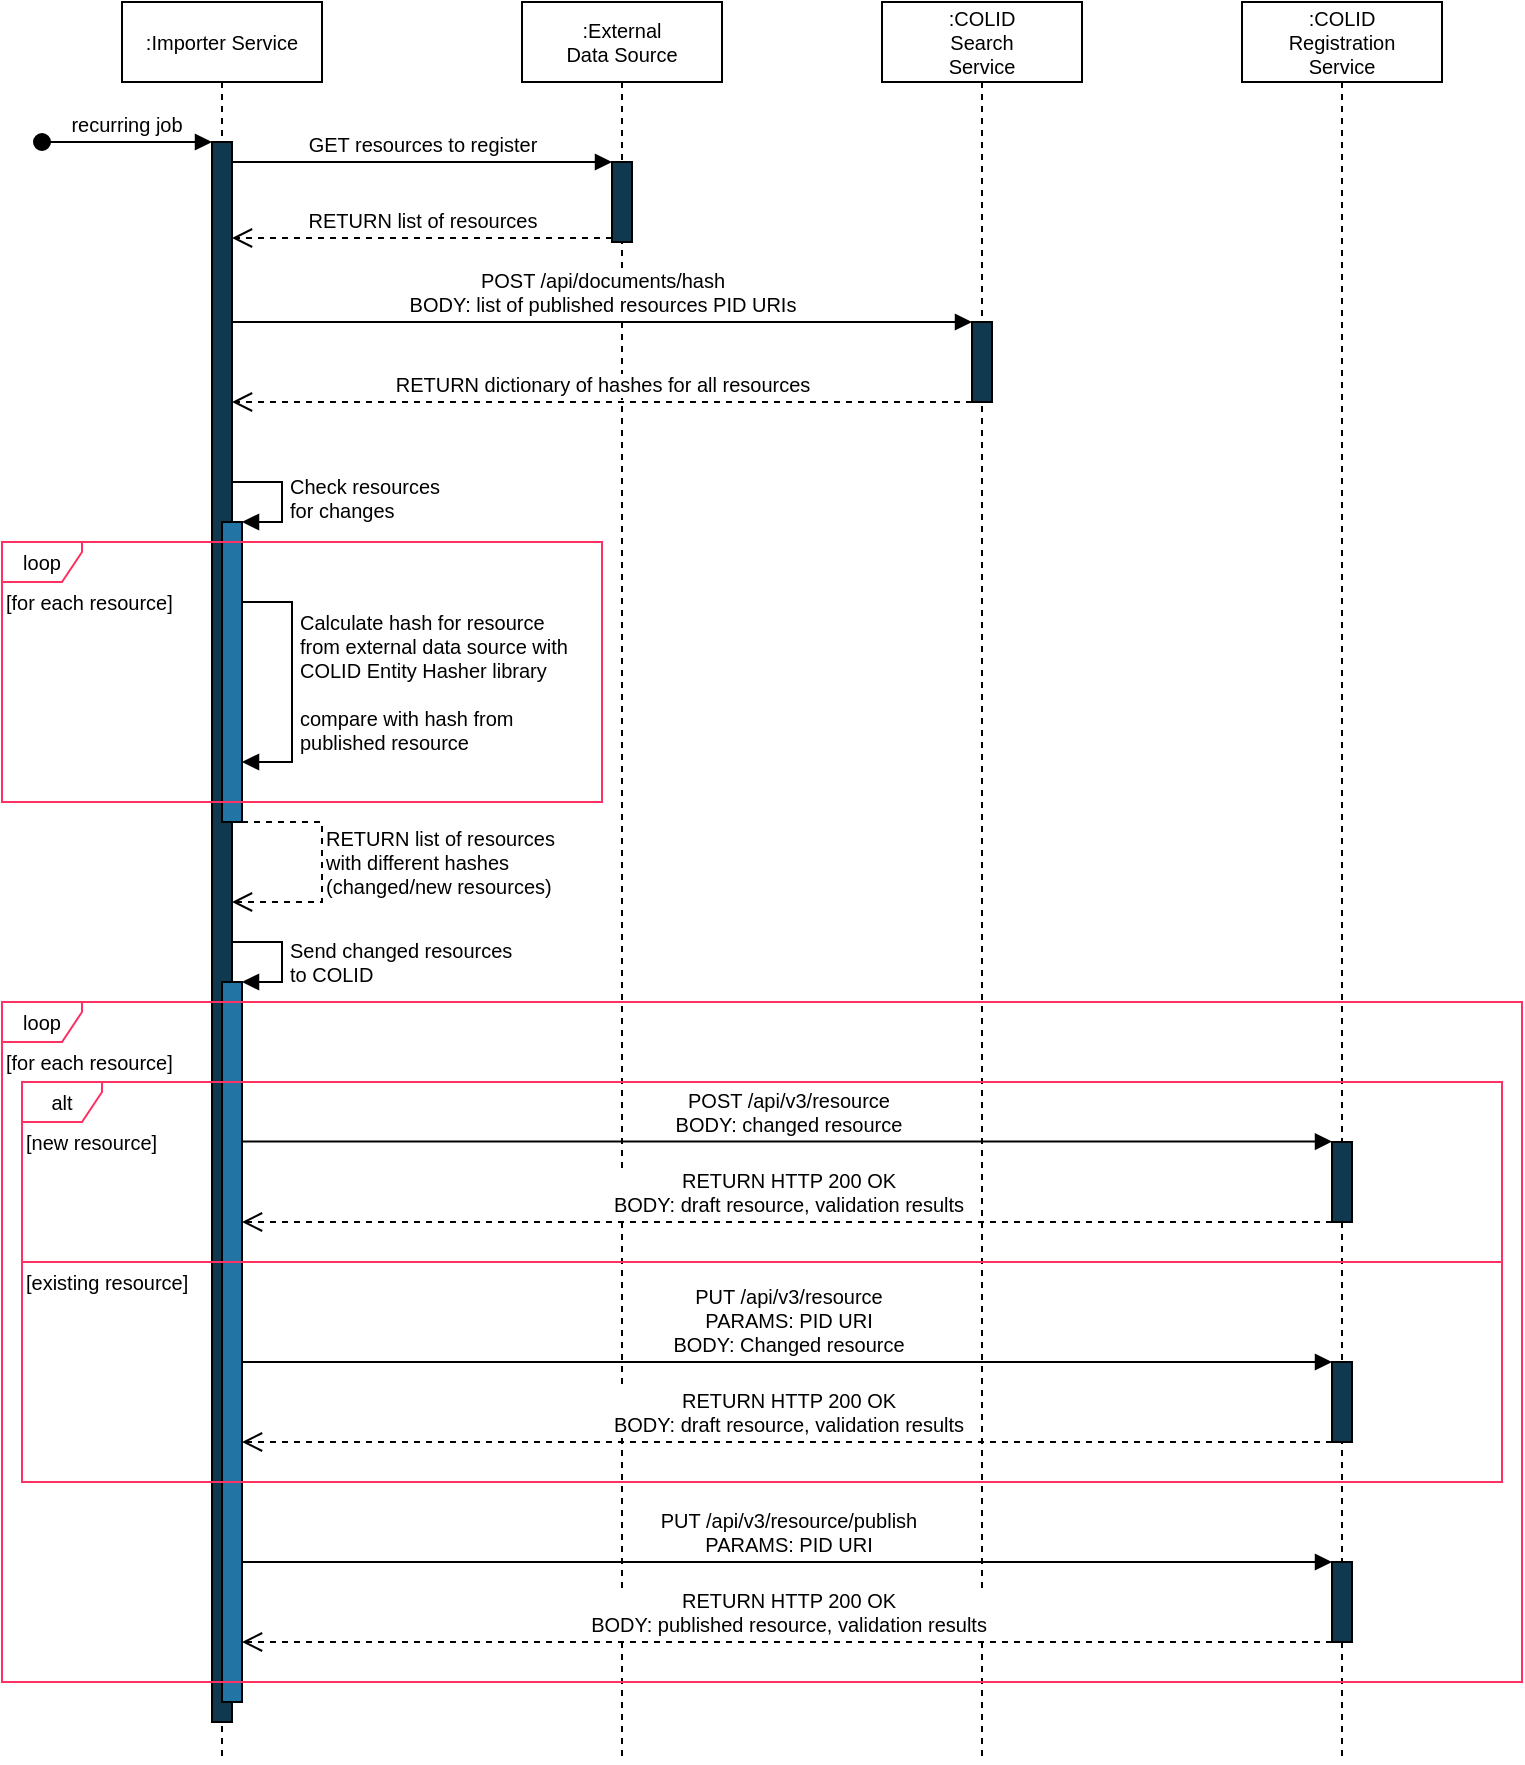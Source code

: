<mxfile version="13.7.7" type="device"><diagram id="kgpKYQtTHZ0yAKxKKP6v" name="Page-1"><mxGraphModel dx="1158" dy="545" grid="1" gridSize="10" guides="1" tooltips="1" connect="1" arrows="1" fold="1" page="1" pageScale="1" pageWidth="850" pageHeight="1100" math="0" shadow="0"><root><mxCell id="0"/><mxCell id="1" parent="0"/><mxCell id="3nuBFxr9cyL0pnOWT2aG-1" value=":Importer Service" style="shape=umlLifeline;perimeter=lifelinePerimeter;container=1;collapsible=0;recursiveResize=0;rounded=0;shadow=0;strokeWidth=1;fontSize=10;" parent="1" vertex="1"><mxGeometry x="100" y="80" width="100" height="880" as="geometry"/></mxCell><mxCell id="3nuBFxr9cyL0pnOWT2aG-2" value="" style="points=[];perimeter=orthogonalPerimeter;rounded=0;shadow=0;strokeWidth=1;fontSize=10;fillColor=#10384f;" parent="3nuBFxr9cyL0pnOWT2aG-1" vertex="1"><mxGeometry x="45" y="70" width="10" height="790" as="geometry"/></mxCell><mxCell id="3nuBFxr9cyL0pnOWT2aG-3" value="recurring job" style="verticalAlign=bottom;startArrow=oval;endArrow=block;startSize=8;shadow=0;strokeWidth=1;fontSize=10;" parent="3nuBFxr9cyL0pnOWT2aG-1" target="3nuBFxr9cyL0pnOWT2aG-2" edge="1"><mxGeometry relative="1" as="geometry"><mxPoint x="-40" y="70" as="sourcePoint"/></mxGeometry></mxCell><mxCell id="f-vCCyjiijfH4yIyVEws-2" value="" style="html=1;points=[];perimeter=orthogonalPerimeter;fontSize=10;fillColor=#2174A3;" parent="3nuBFxr9cyL0pnOWT2aG-1" vertex="1"><mxGeometry x="50" y="260" width="10" height="150" as="geometry"/></mxCell><mxCell id="f-vCCyjiijfH4yIyVEws-3" value="Check resources&lt;br style=&quot;font-size: 10px;&quot;&gt;for changes" style="edgeStyle=orthogonalEdgeStyle;html=1;align=left;spacingLeft=2;endArrow=block;rounded=0;entryX=1;entryY=0;fontSize=10;" parent="3nuBFxr9cyL0pnOWT2aG-1" target="f-vCCyjiijfH4yIyVEws-2" edge="1"><mxGeometry relative="1" as="geometry"><mxPoint x="55" y="240" as="sourcePoint"/><Array as="points"><mxPoint x="80" y="240"/></Array></mxGeometry></mxCell><mxCell id="f-vCCyjiijfH4yIyVEws-5" value="RETURN list of resources&lt;br style=&quot;font-size: 10px;&quot;&gt;with&amp;nbsp;different hashes&lt;br style=&quot;font-size: 10px;&quot;&gt;(changed/new resources)" style="html=1;verticalAlign=middle;endArrow=open;dashed=1;endSize=8;fontSize=10;rounded=0;align=left;" parent="3nuBFxr9cyL0pnOWT2aG-1" edge="1"><mxGeometry x="-0.04" relative="1" as="geometry"><mxPoint x="55" y="450" as="targetPoint"/><mxPoint x="60" y="410" as="sourcePoint"/><Array as="points"><mxPoint x="100" y="410"/><mxPoint x="100" y="450"/><mxPoint x="80" y="450"/></Array><mxPoint as="offset"/></mxGeometry></mxCell><mxCell id="f-vCCyjiijfH4yIyVEws-11" value="" style="html=1;points=[];perimeter=orthogonalPerimeter;fontSize=10;fillColor=#2174A3;" parent="3nuBFxr9cyL0pnOWT2aG-1" vertex="1"><mxGeometry x="50" y="490" width="10" height="360" as="geometry"/></mxCell><mxCell id="f-vCCyjiijfH4yIyVEws-12" value="Send changed resources&lt;br&gt;to COLID" style="edgeStyle=orthogonalEdgeStyle;html=1;align=left;spacingLeft=2;endArrow=block;rounded=0;entryX=1;entryY=0;fontSize=10;" parent="3nuBFxr9cyL0pnOWT2aG-1" target="f-vCCyjiijfH4yIyVEws-11" edge="1"><mxGeometry x="0.077" relative="1" as="geometry"><mxPoint x="55" y="470" as="sourcePoint"/><Array as="points"><mxPoint x="80" y="470"/></Array><mxPoint as="offset"/></mxGeometry></mxCell><mxCell id="qaVWzfL7rwFvuLI5s42w-1" value=":COLID &#10;Search&#10;Service" style="shape=umlLifeline;perimeter=lifelinePerimeter;container=1;collapsible=0;recursiveResize=0;rounded=0;shadow=0;strokeWidth=1;fontSize=10;" parent="1" vertex="1"><mxGeometry x="480" y="80" width="100" height="880" as="geometry"/></mxCell><mxCell id="qaVWzfL7rwFvuLI5s42w-2" value="" style="points=[];perimeter=orthogonalPerimeter;rounded=0;shadow=0;strokeWidth=1;fontSize=10;fillColor=#10384F;" parent="qaVWzfL7rwFvuLI5s42w-1" vertex="1"><mxGeometry x="45" y="160" width="10" height="40" as="geometry"/></mxCell><mxCell id="qaVWzfL7rwFvuLI5s42w-3" value=":COLID&#10;Registration&#10;Service" style="shape=umlLifeline;perimeter=lifelinePerimeter;container=1;collapsible=0;recursiveResize=0;rounded=0;shadow=0;strokeWidth=1;fontSize=10;" parent="1" vertex="1"><mxGeometry x="660" y="80" width="100" height="880" as="geometry"/></mxCell><mxCell id="qaVWzfL7rwFvuLI5s42w-4" value="" style="points=[];perimeter=orthogonalPerimeter;rounded=0;shadow=0;strokeWidth=1;fontSize=10;fillColor=#10384F;" parent="qaVWzfL7rwFvuLI5s42w-3" vertex="1"><mxGeometry x="45" y="570" width="10" height="40" as="geometry"/></mxCell><mxCell id="f-vCCyjiijfH4yIyVEws-26" value="" style="points=[];perimeter=orthogonalPerimeter;rounded=0;shadow=0;strokeWidth=1;fontSize=10;fillColor=#10384F;" parent="qaVWzfL7rwFvuLI5s42w-3" vertex="1"><mxGeometry x="45" y="680" width="10" height="40" as="geometry"/></mxCell><mxCell id="qaVWzfL7rwFvuLI5s42w-5" value=":External&#10;Data Source" style="shape=umlLifeline;perimeter=lifelinePerimeter;container=1;collapsible=0;recursiveResize=0;rounded=0;shadow=0;strokeWidth=1;fontSize=10;" parent="1" vertex="1"><mxGeometry x="300" y="80" width="100" height="880" as="geometry"/></mxCell><mxCell id="qaVWzfL7rwFvuLI5s42w-10" value="" style="html=1;points=[];perimeter=orthogonalPerimeter;fontSize=10;fillColor=#10384F;" parent="qaVWzfL7rwFvuLI5s42w-5" vertex="1"><mxGeometry x="45" y="80" width="10" height="40" as="geometry"/></mxCell><mxCell id="qaVWzfL7rwFvuLI5s42w-11" value="GET resources to register" style="html=1;verticalAlign=bottom;endArrow=block;entryX=0;entryY=0;fontSize=10;" parent="1" source="3nuBFxr9cyL0pnOWT2aG-2" target="qaVWzfL7rwFvuLI5s42w-10" edge="1"><mxGeometry relative="1" as="geometry"><mxPoint x="200" y="160" as="sourcePoint"/></mxGeometry></mxCell><mxCell id="qaVWzfL7rwFvuLI5s42w-12" value="RETURN list of resources" style="html=1;verticalAlign=bottom;endArrow=open;dashed=1;endSize=8;exitX=0;exitY=0.95;fontSize=10;" parent="1" source="qaVWzfL7rwFvuLI5s42w-10" target="3nuBFxr9cyL0pnOWT2aG-2" edge="1"><mxGeometry relative="1" as="geometry"><mxPoint x="275" y="236" as="targetPoint"/></mxGeometry></mxCell><mxCell id="qaVWzfL7rwFvuLI5s42w-13" value="POST /api/documents/hash&lt;br style=&quot;font-size: 10px&quot;&gt;BODY: list of published resources PID URIs" style="html=1;verticalAlign=bottom;endArrow=block;fontSize=10;" parent="1" source="3nuBFxr9cyL0pnOWT2aG-2" target="qaVWzfL7rwFvuLI5s42w-2" edge="1"><mxGeometry relative="1" as="geometry"><mxPoint x="175" y="240" as="sourcePoint"/><mxPoint x="520" y="230" as="targetPoint"/><Array as="points"><mxPoint x="350" y="240"/></Array></mxGeometry></mxCell><mxCell id="f-vCCyjiijfH4yIyVEws-1" value="RETURN dictionary of hashes for all resources" style="html=1;verticalAlign=bottom;endArrow=open;dashed=1;endSize=8;fontSize=10;" parent="1" target="3nuBFxr9cyL0pnOWT2aG-2" edge="1"><mxGeometry relative="1" as="geometry"><mxPoint x="210" y="280" as="targetPoint"/><mxPoint x="525" y="280" as="sourcePoint"/></mxGeometry></mxCell><mxCell id="f-vCCyjiijfH4yIyVEws-4" value="Calculate hash for resource&lt;br style=&quot;font-size: 10px;&quot;&gt;from external data source with&lt;br style=&quot;font-size: 10px;&quot;&gt;COLID Entity Hasher library&lt;br style=&quot;font-size: 10px;&quot;&gt;&lt;br style=&quot;font-size: 10px;&quot;&gt;compare with hash from&lt;br style=&quot;font-size: 10px;&quot;&gt;published resource" style="edgeStyle=orthogonalEdgeStyle;html=1;align=left;spacingLeft=2;endArrow=block;rounded=0;fontSize=10;" parent="1" edge="1"><mxGeometry relative="1" as="geometry"><mxPoint x="160" y="380" as="sourcePoint"/><Array as="points"><mxPoint x="185" y="380"/><mxPoint x="185" y="460"/></Array><mxPoint x="160" y="460" as="targetPoint"/><mxPoint as="offset"/></mxGeometry></mxCell><mxCell id="f-vCCyjiijfH4yIyVEws-10" value="[for each resource]" style="text;html=1;align=left;verticalAlign=middle;resizable=0;points=[];autosize=1;fontSize=10;" parent="1" vertex="1"><mxGeometry x="40" y="370" width="100" height="20" as="geometry"/></mxCell><mxCell id="f-vCCyjiijfH4yIyVEws-14" value="[for each resource]" style="text;html=1;align=left;verticalAlign=middle;resizable=0;points=[];autosize=1;fontSize=10;" parent="1" vertex="1"><mxGeometry x="40" y="600" width="100" height="20" as="geometry"/></mxCell><mxCell id="f-vCCyjiijfH4yIyVEws-15" value="POST /api/v3/resource&lt;br style=&quot;font-size: 10px&quot;&gt;BODY: changed resource" style="html=1;verticalAlign=bottom;endArrow=block;fontSize=10;align=center;" parent="1" edge="1"><mxGeometry width="80" relative="1" as="geometry"><mxPoint x="160" y="649.76" as="sourcePoint"/><mxPoint x="705" y="649.76" as="targetPoint"/></mxGeometry></mxCell><mxCell id="f-vCCyjiijfH4yIyVEws-18" value="[new resource]" style="text;html=1;align=left;verticalAlign=middle;resizable=0;points=[];autosize=1;fontSize=10;" parent="1" vertex="1"><mxGeometry x="50" y="640" width="80" height="20" as="geometry"/></mxCell><mxCell id="f-vCCyjiijfH4yIyVEws-20" value="[existing resource]" style="text;html=1;align=left;verticalAlign=middle;resizable=0;points=[];autosize=1;fontSize=10;" parent="1" vertex="1"><mxGeometry x="50" y="710" width="100" height="20" as="geometry"/></mxCell><mxCell id="f-vCCyjiijfH4yIyVEws-23" value="PUT /api/v3/resource&lt;br style=&quot;font-size: 10px&quot;&gt;PARAMS: PID URI&lt;br style=&quot;font-size: 10px&quot;&gt;BODY: Changed resource" style="html=1;verticalAlign=bottom;endArrow=block;fontSize=10;align=center;" parent="1" source="f-vCCyjiijfH4yIyVEws-11" target="f-vCCyjiijfH4yIyVEws-26" edge="1"><mxGeometry width="80" relative="1" as="geometry"><mxPoint x="160" y="760" as="sourcePoint"/><mxPoint x="705" y="760" as="targetPoint"/></mxGeometry></mxCell><mxCell id="f-vCCyjiijfH4yIyVEws-24" value="RETURN HTTP 200 OK&lt;br&gt;BODY: draft resource, validation results" style="html=1;verticalAlign=bottom;endArrow=open;dashed=1;endSize=8;fontSize=10;" parent="1" edge="1"><mxGeometry relative="1" as="geometry"><mxPoint x="160" y="690" as="targetPoint"/><mxPoint x="705" y="690" as="sourcePoint"/></mxGeometry></mxCell><mxCell id="f-vCCyjiijfH4yIyVEws-28" value="RETURN HTTP 200 OK&lt;br&gt;BODY: draft resource, validation results" style="html=1;verticalAlign=bottom;endArrow=open;dashed=1;endSize=8;fontSize=10;" parent="1" edge="1"><mxGeometry relative="1" as="geometry"><mxPoint x="160" y="800" as="targetPoint"/><mxPoint x="705" y="800" as="sourcePoint"/></mxGeometry></mxCell><mxCell id="f-vCCyjiijfH4yIyVEws-29" value="" style="points=[];perimeter=orthogonalPerimeter;rounded=0;shadow=0;strokeWidth=1;fontSize=10;fillColor=#10384F;" parent="1" vertex="1"><mxGeometry x="705" y="860" width="10" height="40" as="geometry"/></mxCell><mxCell id="f-vCCyjiijfH4yIyVEws-30" value="PUT /api/v3/resource/publish&lt;br style=&quot;font-size: 10px&quot;&gt;PARAMS: PID URI" style="html=1;verticalAlign=bottom;endArrow=block;fontSize=10;align=center;" parent="1" target="f-vCCyjiijfH4yIyVEws-29" edge="1"><mxGeometry width="80" relative="1" as="geometry"><mxPoint x="160" y="860" as="sourcePoint"/><mxPoint x="705" y="860" as="targetPoint"/></mxGeometry></mxCell><mxCell id="f-vCCyjiijfH4yIyVEws-31" value="RETURN HTTP 200 OK&lt;br&gt;BODY: published resource, validation results" style="html=1;verticalAlign=bottom;endArrow=open;dashed=1;endSize=8;fontSize=10;" parent="1" edge="1"><mxGeometry relative="1" as="geometry"><mxPoint x="160" y="900" as="targetPoint"/><mxPoint x="705" y="900" as="sourcePoint"/></mxGeometry></mxCell><mxCell id="f-vCCyjiijfH4yIyVEws-6" value="loop" style="shape=umlFrame;whiteSpace=wrap;html=1;fontSize=10;width=40;height=20;strokeColor=#ff3162;" parent="1" vertex="1"><mxGeometry x="40" y="350" width="300" height="130" as="geometry"/></mxCell><mxCell id="f-vCCyjiijfH4yIyVEws-13" value="loop" style="shape=umlFrame;whiteSpace=wrap;html=1;fontSize=10;width=40;height=20;strokeColor=#ff3162;" parent="1" vertex="1"><mxGeometry x="40" y="580" width="760" height="340" as="geometry"/></mxCell><mxCell id="f-vCCyjiijfH4yIyVEws-17" value="alt" style="shape=umlFrame;whiteSpace=wrap;html=1;fontSize=10;width=40;height=20;strokeColor=#ff3162;" parent="1" vertex="1"><mxGeometry x="50" y="620" width="740" height="90" as="geometry"/></mxCell><mxCell id="f-vCCyjiijfH4yIyVEws-19" value="" style="rounded=0;whiteSpace=wrap;html=1;fontSize=10;align=left;fillColor=none;strokeColor=#ff3162;" parent="1" vertex="1"><mxGeometry x="50" y="710" width="740" height="110" as="geometry"/></mxCell></root></mxGraphModel></diagram></mxfile>